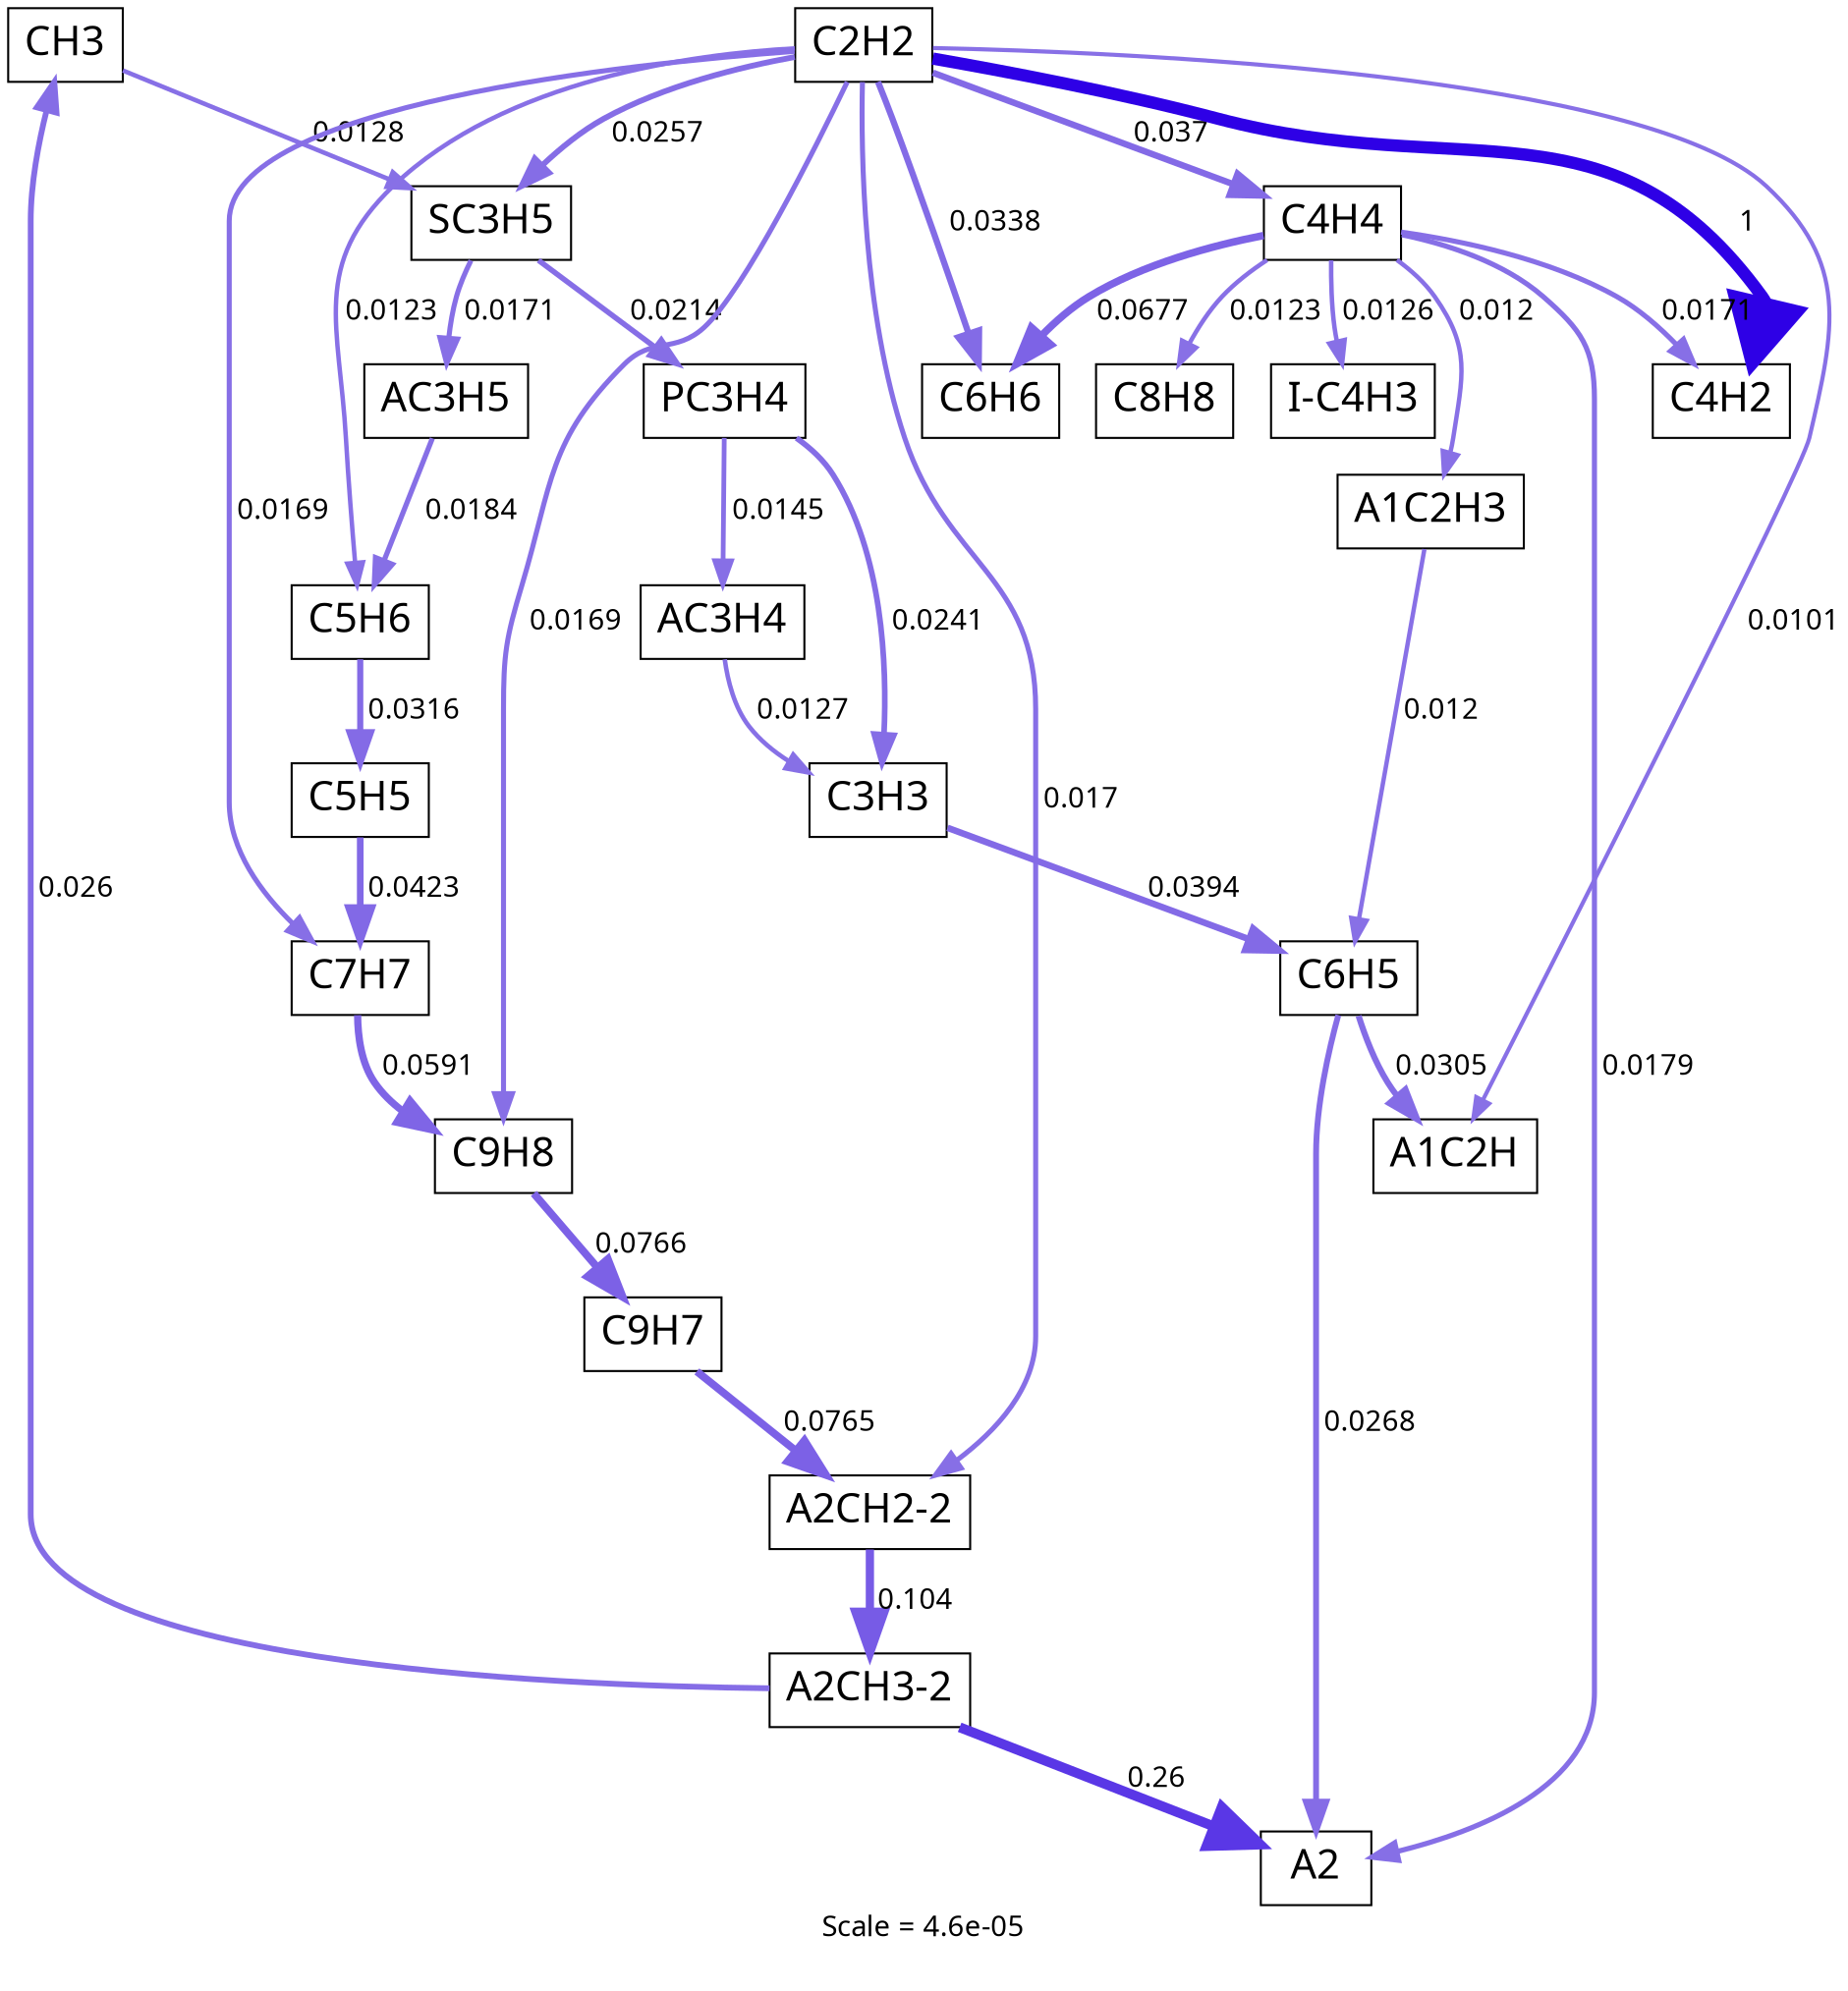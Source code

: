 digraph reaction_paths {
node[fontsize=20,shape="box"]
s4 -> s18[fontname="CMU Serif", penwidth=2.22, arrowsize=1.11, color="0.7, 0.513, 0.9"
, label=" 0.0128"];
s34 -> s4[fontname="CMU Serif", penwidth=2.83, arrowsize=1.42, color="0.7, 0.526, 0.9"
, label=" 0.026"];
s0 -> s24[fontname="CMU Serif", penwidth=2.18, arrowsize=1.09, color="0.7, 0.512, 0.9"
, label=" 0.0123"];
s15 -> s24[fontname="CMU Serif", penwidth=2.53, arrowsize=1.27, color="0.7, 0.518, 0.9"
, label=" 0.0184"];
s24 -> s25[fontname="CMU Serif", penwidth=3, arrowsize=1.5, color="0.7, 0.532, 0.9"
, label=" 0.0316"];
s10 -> s23[fontname="CMU Serif", penwidth=2.2, arrowsize=1.1, color="0.7, 0.513, 0.9"
, label=" 0.0126"];
s17 -> s14[fontname="CMU Serif", penwidth=2.76, arrowsize=1.38, color="0.7, 0.524, 0.9"
, label=" 0.0241"];
s18 -> s17[fontname="CMU Serif", penwidth=2.66, arrowsize=1.33, color="0.7, 0.521, 0.9"
, label=" 0.0214"];
s17 -> s16[fontname="CMU Serif", penwidth=2.32, arrowsize=1.16, color="0.7, 0.514, 0.9"
, label=" 0.0145"];
s16 -> s14[fontname="CMU Serif", penwidth=2.21, arrowsize=1.1, color="0.7, 0.513, 0.9"
, label=" 0.0127"];
s14 -> s12[fontname="CMU Serif", penwidth=3.19, arrowsize=1.6, color="0.7, 0.539, 0.9"
, label=" 0.0394"];
s0 -> s18[fontname="CMU Serif", penwidth=2.82, arrowsize=1.41, color="0.7, 0.526, 0.9"
, label=" 0.0257"];
s18 -> s15[fontname="CMU Serif", penwidth=2.47, arrowsize=1.23, color="0.7, 0.517, 0.9"
, label=" 0.0171"];
s0 -> s9[fontname="CMU Serif", penwidth=6, arrowsize=3, color="0.7, 1.5, 0.9"
, label=" 1"];
s0 -> s10[fontname="CMU Serif", penwidth=3.14, arrowsize=1.57, color="0.7, 0.537, 0.9"
, label=" 0.037"];
s0 -> s11[fontname="CMU Serif", penwidth=3.06, arrowsize=1.53, color="0.7, 0.534, 0.9"
, label=" 0.0338"];
s0 -> s30[fontname="CMU Serif", penwidth=2.01, arrowsize=1.01, color="0.7, 0.51, 0.9"
, label=" 0.0101"];
s0 -> s28[fontname="CMU Serif", penwidth=2.46, arrowsize=1.23, color="0.7, 0.517, 0.9"
, label=" 0.0169"];
s0 -> s26[fontname="CMU Serif", penwidth=2.46, arrowsize=1.23, color="0.7, 0.517, 0.9"
, label=" 0.0169"];
s0 -> s35[fontname="CMU Serif", penwidth=2.46, arrowsize=1.23, color="0.7, 0.517, 0.9"
, label=" 0.017"];
s10 -> s9[fontname="CMU Serif", penwidth=2.47, arrowsize=1.23, color="0.7, 0.517, 0.9"
, label=" 0.0171"];
s10 -> s11[fontname="CMU Serif", penwidth=3.66, arrowsize=1.83, color="0.7, 0.568, 0.9"
, label=" 0.0677"];
s10 -> s31[fontname="CMU Serif", penwidth=2.16, arrowsize=1.08, color="0.7, 0.512, 0.9"
, label=" 0.012"];
s10 -> s27[fontname="CMU Serif", penwidth=2.18, arrowsize=1.09, color="0.7, 0.512, 0.9"
, label=" 0.0123"];
s10 -> s32[fontname="CMU Serif", penwidth=2.51, arrowsize=1.25, color="0.7, 0.518, 0.9"
, label=" 0.0179"];
s12 -> s30[fontname="CMU Serif", penwidth=2.97, arrowsize=1.48, color="0.7, 0.53, 0.9"
, label=" 0.0305"];
s31 -> s12[fontname="CMU Serif", penwidth=2.16, arrowsize=1.08, color="0.7, 0.512, 0.9"
, label=" 0.012"];
s12 -> s32[fontname="CMU Serif", penwidth=2.86, arrowsize=1.43, color="0.7, 0.527, 0.9"
, label=" 0.0268"];
s26 -> s28[fontname="CMU Serif", penwidth=3.54, arrowsize=1.77, color="0.7, 0.559, 0.9"
, label=" 0.0591"];
s28 -> s29[fontname="CMU Serif", penwidth=3.77, arrowsize=1.88, color="0.7, 0.577, 0.9"
, label=" 0.0766"];
s25 -> s26[fontname="CMU Serif", penwidth=3.25, arrowsize=1.63, color="0.7, 0.542, 0.9"
, label=" 0.0423"];
s29 -> s35[fontname="CMU Serif", penwidth=3.77, arrowsize=1.88, color="0.7, 0.576, 0.9"
, label=" 0.0765"];
s35 -> s34[fontname="CMU Serif", penwidth=4.03, arrowsize=2.02, color="0.7, 0.604, 0.9"
, label=" 0.104"];
s34 -> s32[fontname="CMU Serif", penwidth=4.83, arrowsize=2.42, color="0.7, 0.76, 0.9"
, label=" 0.26"];
s0 [ fontname="CMU Serif", label="C2H2"];
s4 [ fontname="CMU Serif", label="CH3"];
s9 [ fontname="CMU Serif", label="C4H2"];
s10 [ fontname="CMU Serif", label="C4H4"];
s11 [ fontname="CMU Serif", label="C6H6"];
s12 [ fontname="CMU Serif", label="C6H5"];
s14 [ fontname="CMU Serif", label="C3H3"];
s15 [ fontname="CMU Serif", label="AC3H5"];
s16 [ fontname="CMU Serif", label="AC3H4"];
s17 [ fontname="CMU Serif", label="PC3H4"];
s18 [ fontname="CMU Serif", label="SC3H5"];
s23 [ fontname="CMU Serif", label="I-C4H3"];
s24 [ fontname="CMU Serif", label="C5H6"];
s25 [ fontname="CMU Serif", label="C5H5"];
s26 [ fontname="CMU Serif", label="C7H7"];
s27 [ fontname="CMU Serif", label="C8H8"];
s28 [ fontname="CMU Serif", label="C9H8"];
s29 [ fontname="CMU Serif", label="C9H7"];
s30 [ fontname="CMU Serif", label="A1C2H"];
s31 [ fontname="CMU Serif", label="A1C2H3"];
s32 [ fontname="CMU Serif", label="A2"];
s34 [ fontname="CMU Serif", label="A2CH3-2"];
s35 [ fontname="CMU Serif", label="A2CH2-2"];
 label = "Scale = 4.6e-05\l ";
 fontname = "CMU Serif";
}
